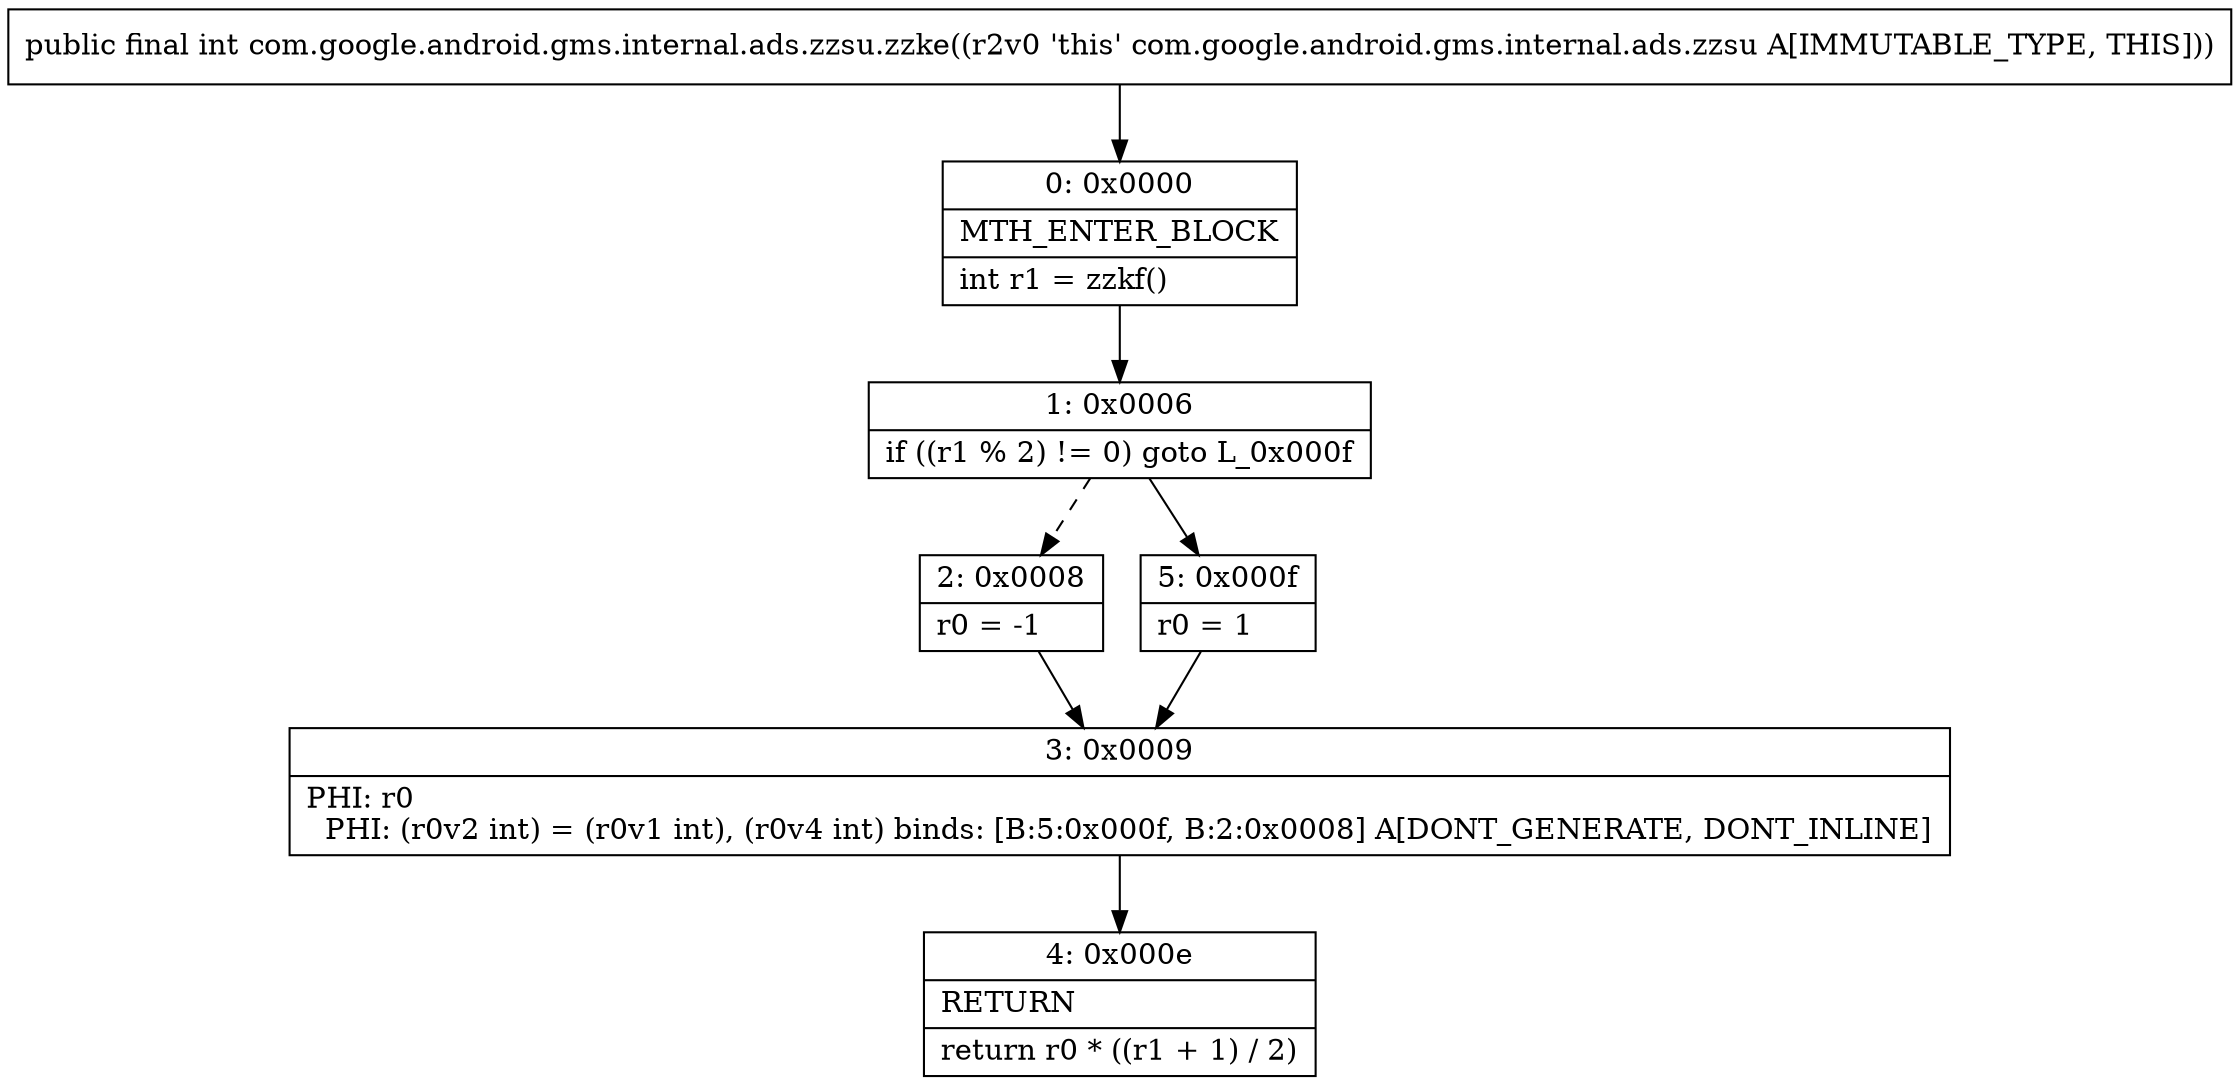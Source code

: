 digraph "CFG forcom.google.android.gms.internal.ads.zzsu.zzke()I" {
Node_0 [shape=record,label="{0\:\ 0x0000|MTH_ENTER_BLOCK\l|int r1 = zzkf()\l}"];
Node_1 [shape=record,label="{1\:\ 0x0006|if ((r1 % 2) != 0) goto L_0x000f\l}"];
Node_2 [shape=record,label="{2\:\ 0x0008|r0 = \-1\l}"];
Node_3 [shape=record,label="{3\:\ 0x0009|PHI: r0 \l  PHI: (r0v2 int) = (r0v1 int), (r0v4 int) binds: [B:5:0x000f, B:2:0x0008] A[DONT_GENERATE, DONT_INLINE]\l}"];
Node_4 [shape=record,label="{4\:\ 0x000e|RETURN\l|return r0 * ((r1 + 1) \/ 2)\l}"];
Node_5 [shape=record,label="{5\:\ 0x000f|r0 = 1\l}"];
MethodNode[shape=record,label="{public final int com.google.android.gms.internal.ads.zzsu.zzke((r2v0 'this' com.google.android.gms.internal.ads.zzsu A[IMMUTABLE_TYPE, THIS])) }"];
MethodNode -> Node_0;
Node_0 -> Node_1;
Node_1 -> Node_2[style=dashed];
Node_1 -> Node_5;
Node_2 -> Node_3;
Node_3 -> Node_4;
Node_5 -> Node_3;
}

